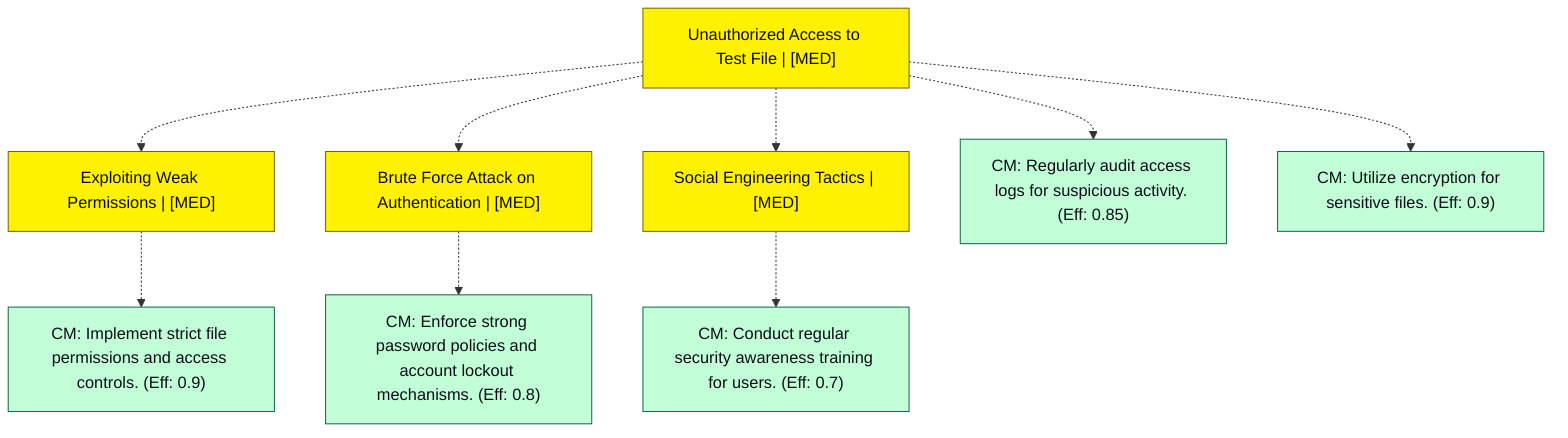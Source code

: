 graph TB
  node_01K6B3RXATB7HGE9Y48YYM7S46["Unauthorized Access to Test File | [MED]"]:::mediumRisk
  node_01K6B3RXATB7HGE9Y48YYM7S46-1["Exploiting Weak Permissions | [MED]"]:::mediumRisk
  node_01K6B3RXATB7HGE9Y48YYM7S46-1_cm_0["CM: Implement strict file permissions and access controls. (Eff: 0.9)"]:::countermeasure
  node_01K6B3RXATB7HGE9Y48YYM7S46-2["Brute Force Attack on Authentication | [MED]"]:::mediumRisk
  node_01K6B3RXATB7HGE9Y48YYM7S46-2_cm_0["CM: Enforce strong password policies and account lockout mechanisms. (Eff: 0.8)"]:::countermeasure
  node_01K6B3RXATB7HGE9Y48YYM7S46-3["Social Engineering Tactics | [MED]"]:::mediumRisk
  node_01K6B3RXATB7HGE9Y48YYM7S46-3_cm_0["CM: Conduct regular security awareness training for users. (Eff: 0.7)"]:::countermeasure
  node_01K6B3RXATB7HGE9Y48YYM7S46_cm_0["CM: Regularly audit access logs for suspicious activity. (Eff: 0.85)"]:::countermeasure
  node_01K6B3RXATB7HGE9Y48YYM7S46_cm_1["CM: Utilize encryption for sensitive files. (Eff: 0.9)"]:::countermeasure

  node_01K6B3RXATB7HGE9Y48YYM7S46 -.-> node_01K6B3RXATB7HGE9Y48YYM7S46-1
  node_01K6B3RXATB7HGE9Y48YYM7S46-1 -.-> node_01K6B3RXATB7HGE9Y48YYM7S46-1_cm_0
  node_01K6B3RXATB7HGE9Y48YYM7S46 -.-> node_01K6B3RXATB7HGE9Y48YYM7S46-2
  node_01K6B3RXATB7HGE9Y48YYM7S46-2 -.-> node_01K6B3RXATB7HGE9Y48YYM7S46-2_cm_0
  node_01K6B3RXATB7HGE9Y48YYM7S46 -.-> node_01K6B3RXATB7HGE9Y48YYM7S46-3
  node_01K6B3RXATB7HGE9Y48YYM7S46-3 -.-> node_01K6B3RXATB7HGE9Y48YYM7S46-3_cm_0
  node_01K6B3RXATB7HGE9Y48YYM7S46 -.-> node_01K6B3RXATB7HGE9Y48YYM7S46_cm_0
  node_01K6B3RXATB7HGE9Y48YYM7S46 -.-> node_01K6B3RXATB7HGE9Y48YYM7S46_cm_1

  classDef andNode fill:#FFB3B3,stroke:#8B0000,stroke-width:2px,color:#0B0D17
  classDef orNode fill:#C2FFD8,stroke:#106B49,stroke-width:2px,color:#0B0D17
  classDef leafNode fill:#73d1ff,stroke:#29ABE2,stroke-width:2px,color:#0B0D17
  classDef highRisk fill:#FFB3B3,color:#8B0000,stroke:#8B0000,stroke-width:2px
  classDef mediumRisk fill:#FFF200,stroke:#7A6300,stroke-width:1px,color:#0B0D17
  classDef lowRisk fill:#FFF2B3,stroke:#FFF2B3,stroke-width:1px,color:#0B0D17
  classDef countermeasure fill:#C2FFD8,stroke:#106B49,stroke-width:1px,color:#0B0D17
  classDef reference fill:#ffa1ad,stroke:#A259FF,stroke-width:1px,stroke-dasharray:3 3,color:#0B0D17
  classDef mitreNode stroke-dasharray:5 5
  classDef note fill:#ffffcc,stroke:#ffcc00,stroke-width:2px,stroke-dasharray:5 5